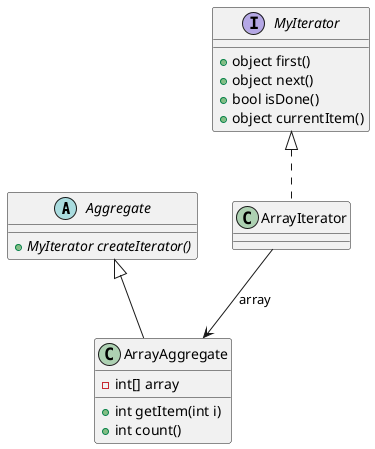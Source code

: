 @startuml
abstract class Aggregate{

    + {abstract} MyIterator createIterator()
}

interface MyIterator{
    + object first()
    + object next()
    + bool isDone()
    + object currentItem()
}

class ArrayAggregate{
    - int[] array
    + int getItem(int i)
    + int count()
}
class ArrayIterator

Aggregate<|-- ArrayAggregate
MyIterator <|.. ArrayIterator
ArrayIterator --> ArrayAggregate : array

@enduml